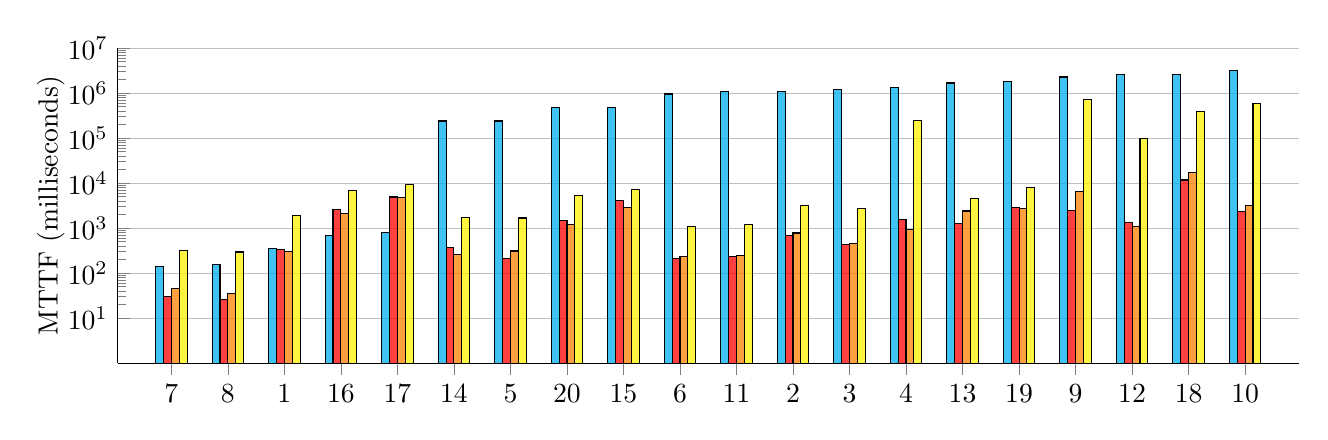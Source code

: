 \begin{tikzpicture}
  \pgfplotsset{
    scale only axis,
    xmin=1, xmax=20
  }

  \begin{axis}[
      height=4cm,
      width=15cm,
      ybar=0cm,
      bar width=0.1cm,
      ymode = log,
      ylabel style={yshift=-2mm},
      enlarge x limits=0.05,
      axis y line*=left,
      axis x line*=bottom,
      ymin=1, ymax=10000000,
      xtick={1, 2, ..., 20},
      xticklabels={7, 8, 1, 16, 17, 14, 5, 20, 15, 6, 11, 2, 3, 4, 13, 19, 9, 12, 18, 10},
      ytick={10, 100, 1000, 10000, 100000, 1000000, 10000000},
      % xlabel={Injected Bug},
      ylabel={MTTF (milliseconds)},
      ymajorgrids={true},
      % legend style={
      %   legend columns=-1,
      %   draw=none,
      %   at={ (0.5,-0.3) },
      %   anchor=north
      % },
      % legend style={/tikz/every even column/.append style={column sep=0.2cm}}]
    ]
    % MTTF FuzzChick
    \addplot[fill=cyan, fill opacity=0.75] coordinates {
      (1  , 142.667)
      (2  , 155.667)
      (3  , 346.667)
      (4  , 700.667)
      (5  , 790)
      (6  , 240274)
      (7  , 240433)
      (8  , 480448.333)
      (9  , 480569)
      (10 , 960215)
      (11 , 1080220)
      (12 , 1080428.667)
      (13 , 1200362)
      (14 , 1320344.667)
      (15 , 1680259.667)
      (16 , 1800254.333)
      (17 , 2280161.333)
      (18 , 2640131.667)
      (19 , 2640176)
      (20 , 3120041)
    };

    % MTTF Mutagen (all heuristics)
    \addplot[fill=red, fill opacity=0.75] coordinates {
      (1  , 30.477)
      (2  , 26.494)
      (3  , 341.942)
      (4  , 2587.123)
      (5  , 4921.038 )
      (6  , 365.516)
      (7  , 215.488)
      (8  , 1508.896)
      (9  , 4100.608)
      (10 , 214.783 )
      (11 , 236.801)
      (12 , 670.828)
      (13 , 436.684)
      (14 , 1573.183)
      (15 , 1257.048)
      (16 , 2883.402)
      (17 , 2470.309)
      (18 , 1350.018)
      (19 , 11739.324)
      (20 , 2355.01 )
    };

    % Mutagen (no FIFO)
    \addplot[fill=orange, fill opacity=0.75] coordinates {
      (1  , 44.928 )
      (2  , 36.029 )
      (3  , 306.069)
      (4  , 2112.539)
      (5  , 4871.045)
      (6  , 265.198)
      (7  , 310.992)
      (8  , 1224.839)
      (9  , 2859.186)
      (10 , 232.145)
      (11 , 250.261)
      (12 , 778.783)
      (13 , 455.151)
      (14 , 943.433)
      (15 , 2408.481)
      (16 , 2750.161)
      (17 , 6465.011)
      (18 , 1066.386)
      (19 , 16862.44)
      (20 , 3127.13)
    };

    % Mutagen (no reset, 25 random mutations)
    \addplot[fill=yellow, fill opacity=0.75] coordinates {
      (1  , 319.148)
      (2  , 294.941)
      (3  , 1951.029)
      (4  , 6804.445 )
      (5  , 9540.593)
      (6  , 1685.914)
      (7  , 1681.39)
      (8  , 5373.386)
      (9  , 7072.911)
      (10 , 1069.961)
      (11 , 1216.963)
      (12 , 3241.717)
      (13 , 2712.221)
      (14 , 245449.366)
      (15 , 4560.2)
      (16 , 7994.673)
      (17 , 730038.912)
      (18 , 100089.044)
      (19 , 394787.223)
      (20 , 581615.801)
    };

    % % Mutagen (no inheritance)
    % \addplot[fill=lime, fill opacity=0.75] coordinates {
    %   (3  , 235.048)
    %   (12 , 535.172)
    %   (13 , 604.573)
    %   (14 , 1793.075)
    %   (7  , 274.043)
    %   (10 , 164.678  )
    %   (1  , 29.909 )
    %   (2  , 47.235)
    %   (17 , 2741.068)
    %   (20 , 4351.831)
    %   (11 , 188.247)
    %   (18 , 1168.199)
    %   (15 , 2145.549)
    %   (6  , 311.166)
    %   (9  , 3500.284)
    %   (4  , 2554.472)
    %   (5  , 4078.167)
    %   (19 , 26470.795)
    %   (16 , 3853.543)
    %   (8  , 1463.119)
    % };

    % \legend{FuzzChick, Mutagen, Mutagen (no FIFO), Mutagen (no reset), Mutagen (no inheritance) }
  \end{axis}

\end{tikzpicture}
